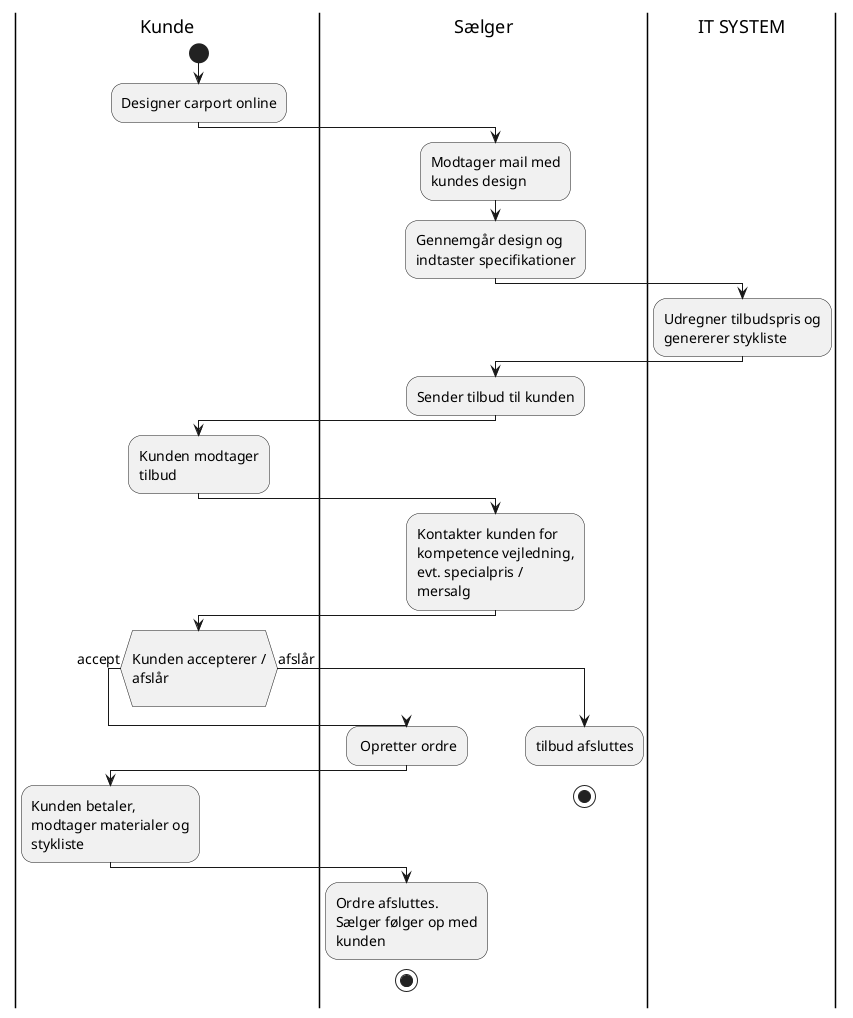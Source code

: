 
Aktivitets Diagram AS-IS
@startuml
skinparam activityFontSize 14
skinparam wrapWidth 160
|Kunde|
start
:Designer carport online;
|Sælger|
:Modtager mail med kundes design;
:Gennemgår design og indtaster specifikationer;

|IT SYSTEM|
:Udregner tilbudspris og genererer stykliste;
|Sælger|
:Sender tilbud til kunden;
|Kunde|
:Kunden modtager tilbud;
|Sælger|
:Kontakter kunden for kompetence vejledning,
evt. specialpris / mersalg;
|Kunde|
if (
<size:14>Kunden accepterer / afslår
)  then (<size:14>accept)
|Sælger|
: Opretter ordre;
|Kunde|
:Kunden betaler, modtager materialer og stykliste;
|Sælger|
:Ordre afsluttes.
Sælger følger op med kunden;
detach
stop
else (<size:14>afslår)
|Sælger|
:tilbud afsluttes;
detach
stop

@enduml

Aktivitets Diagram TO-BE
@startuml
skinparam wrapWidth 160
skinparam activityFontSize 14
|Kunde|
start
:Designer carport online;
|IT SYSTEM|
:Beregner tilbud og udfører stykliste;
|Kunde|
:Modtager autogenereret tilbud;
|Sælger|
:Ser orettet tilbud og stykliste;
:Gennemgår design og autogenereret stykliste;
:Kontakter kunden
evt. specialpris / mersalg;

|Kunde|
:Salgssamtale med sælger;

if (
   <size:14>Accept / Afslår
   ) then (<size:14>accept)
  |Sælger|
  :Opretter ordre;
  stop
else (<size:14>afslår)
|Sælger|
:Redigerer i tilbud;

|IT SYSTEM|
:Beregner nyt tilbud og udfører ny stykliste;
endif
stop
@enduml

|Kunde|
:Kunden betaler, modtager materialer og stykliste;


if (
<size:14>Salgssamtale med sælger
) then (<size:14>accept)
|Sælger|
:Opretter ordre;
|Sælger|
:Ordre afsluttes.
Sælger følger op med kunden;
|Kunde|
:Kunden betaler, modtager materialer og stykl

else (<size:14>afslår)
|Sælger|
:Redigerer i tilbud;
|IT SYSTEM|
:Beregner nyt tilbud og udfører ny stykliste;
endif
